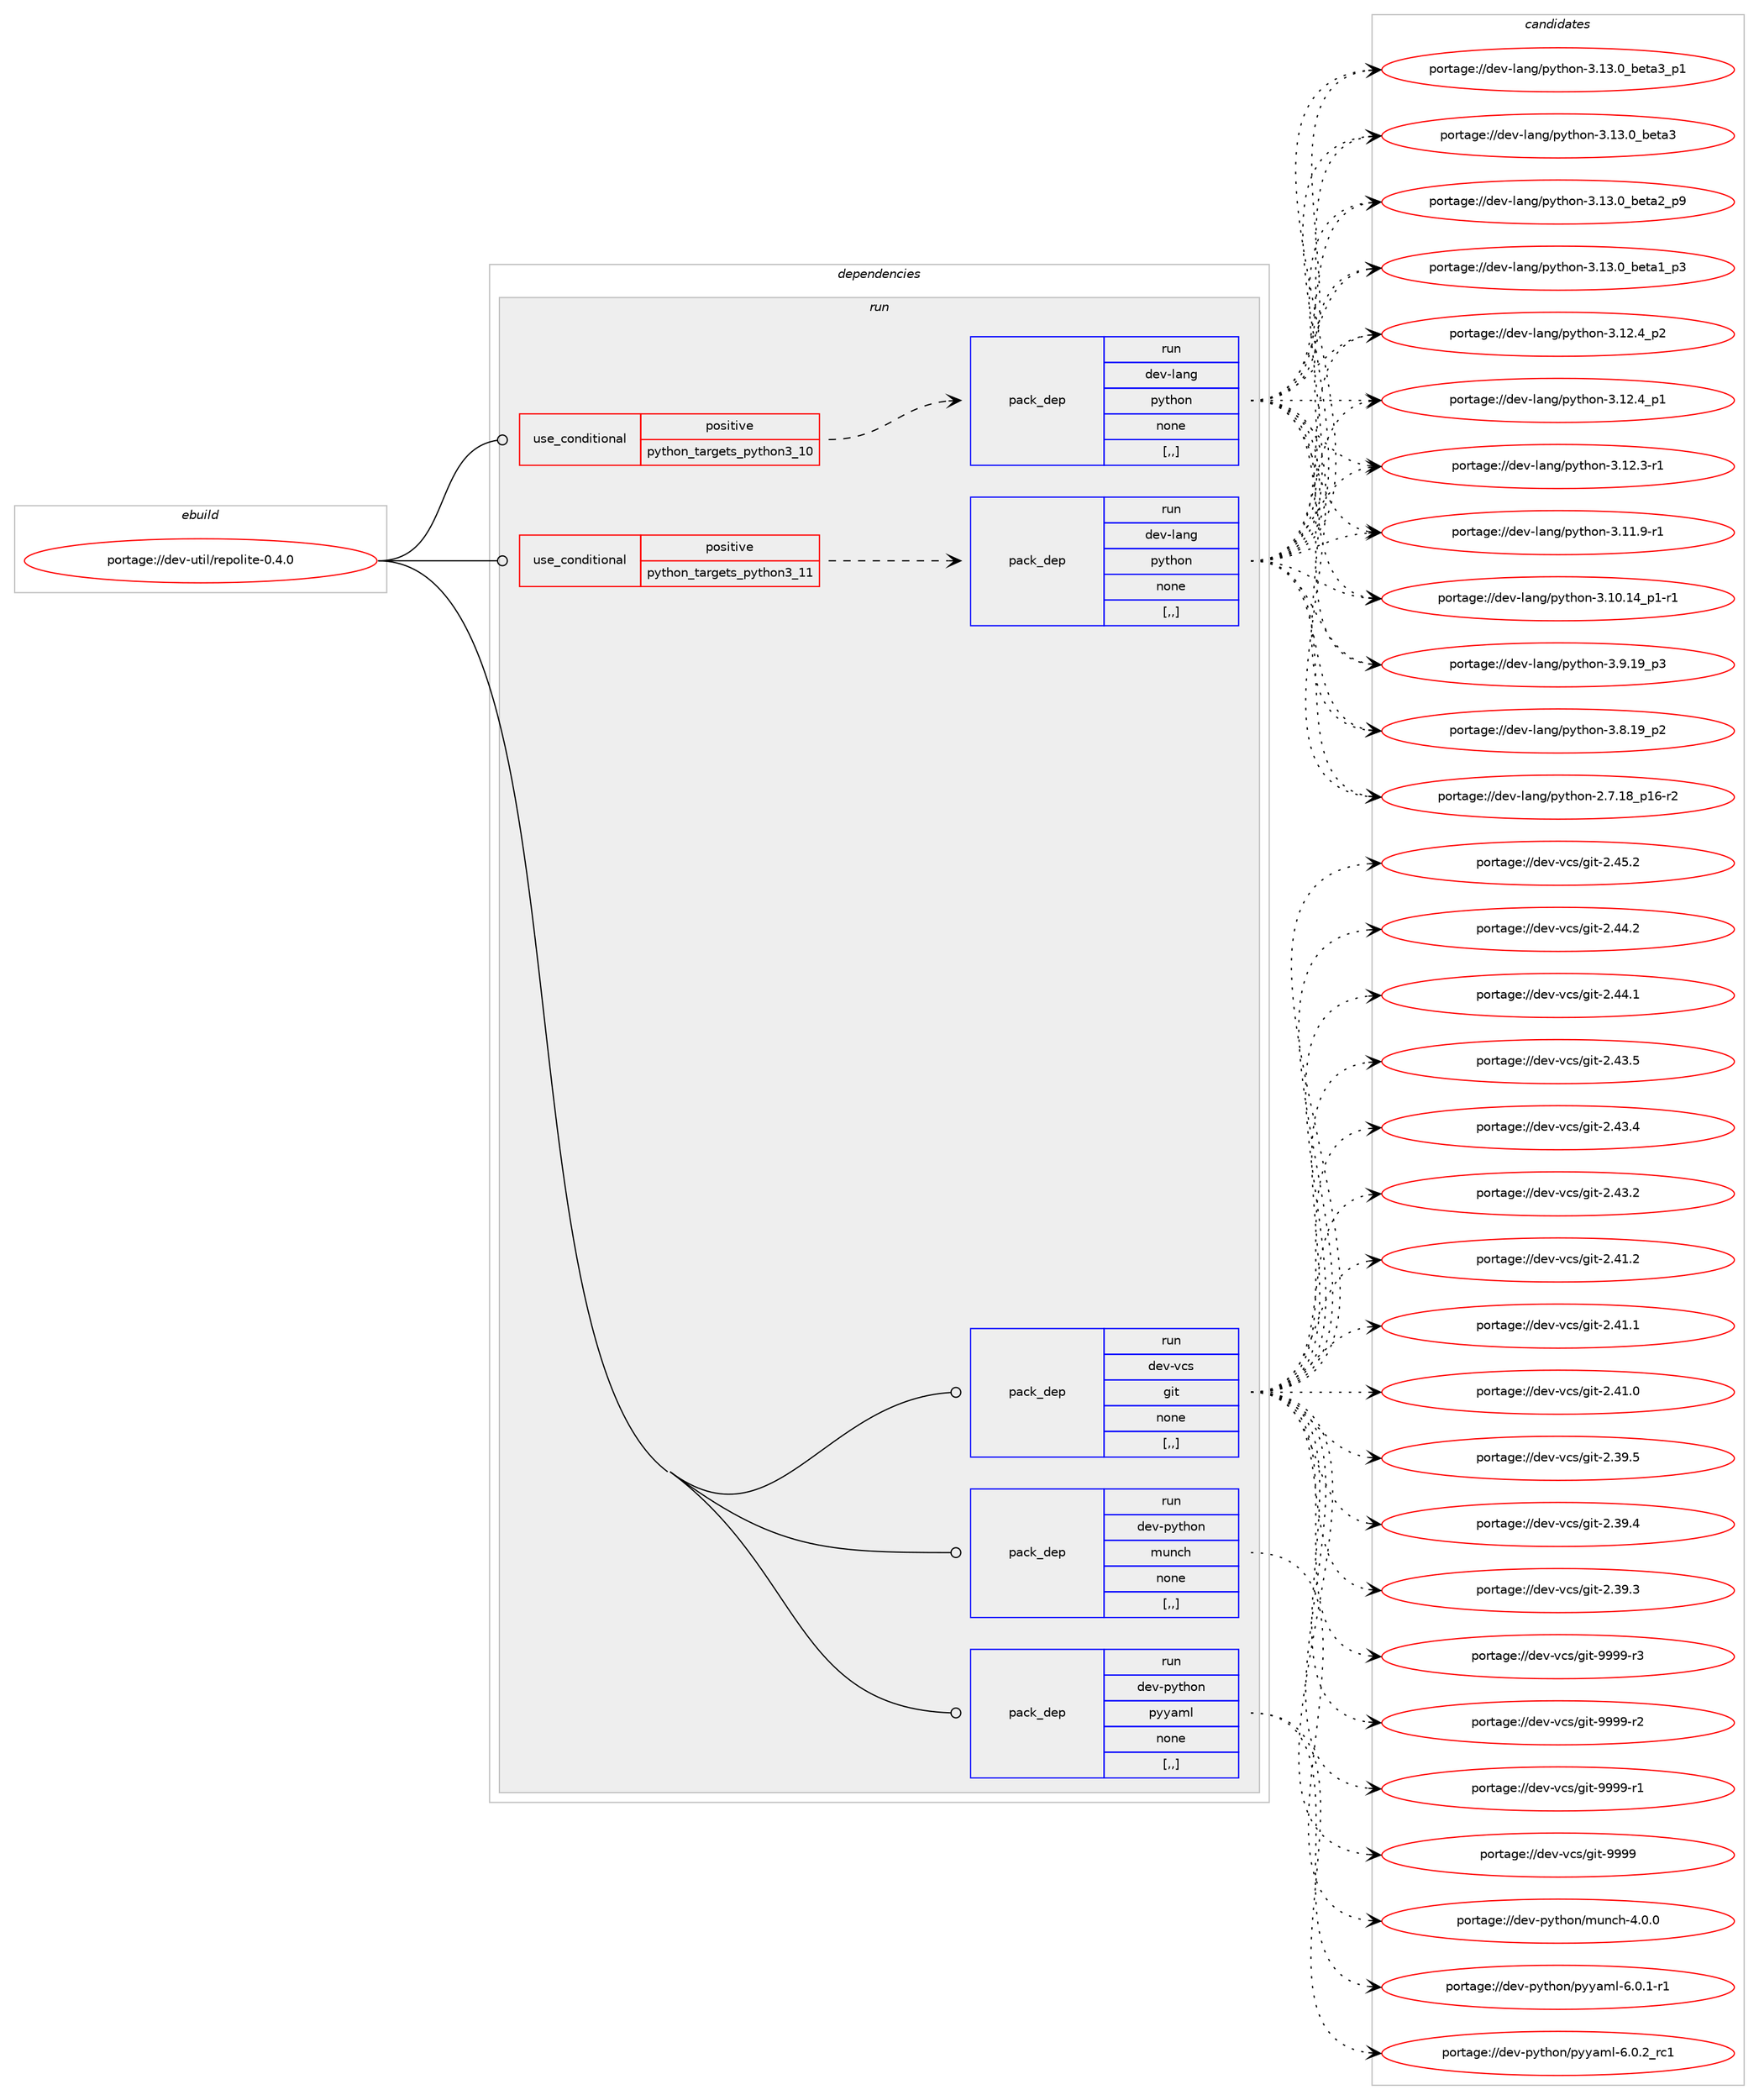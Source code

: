 digraph prolog {

# *************
# Graph options
# *************

newrank=true;
concentrate=true;
compound=true;
graph [rankdir=LR,fontname=Helvetica,fontsize=10,ranksep=1.5];#, ranksep=2.5, nodesep=0.2];
edge  [arrowhead=vee];
node  [fontname=Helvetica,fontsize=10];

# **********
# The ebuild
# **********

subgraph cluster_leftcol {
color=gray;
label=<<i>ebuild</i>>;
id [label="portage://dev-util/repolite-0.4.0", color=red, width=4, href="../dev-util/repolite-0.4.0.svg"];
}

# ****************
# The dependencies
# ****************

subgraph cluster_midcol {
color=gray;
label=<<i>dependencies</i>>;
subgraph cluster_compile {
fillcolor="#eeeeee";
style=filled;
label=<<i>compile</i>>;
}
subgraph cluster_compileandrun {
fillcolor="#eeeeee";
style=filled;
label=<<i>compile and run</i>>;
}
subgraph cluster_run {
fillcolor="#eeeeee";
style=filled;
label=<<i>run</i>>;
subgraph cond61454 {
dependency218553 [label=<<TABLE BORDER="0" CELLBORDER="1" CELLSPACING="0" CELLPADDING="4"><TR><TD ROWSPAN="3" CELLPADDING="10">use_conditional</TD></TR><TR><TD>positive</TD></TR><TR><TD>python_targets_python3_10</TD></TR></TABLE>>, shape=none, color=red];
subgraph pack155641 {
dependency218554 [label=<<TABLE BORDER="0" CELLBORDER="1" CELLSPACING="0" CELLPADDING="4" WIDTH="220"><TR><TD ROWSPAN="6" CELLPADDING="30">pack_dep</TD></TR><TR><TD WIDTH="110">run</TD></TR><TR><TD>dev-lang</TD></TR><TR><TD>python</TD></TR><TR><TD>none</TD></TR><TR><TD>[,,]</TD></TR></TABLE>>, shape=none, color=blue];
}
dependency218553:e -> dependency218554:w [weight=20,style="dashed",arrowhead="vee"];
}
id:e -> dependency218553:w [weight=20,style="solid",arrowhead="odot"];
subgraph cond61455 {
dependency218555 [label=<<TABLE BORDER="0" CELLBORDER="1" CELLSPACING="0" CELLPADDING="4"><TR><TD ROWSPAN="3" CELLPADDING="10">use_conditional</TD></TR><TR><TD>positive</TD></TR><TR><TD>python_targets_python3_11</TD></TR></TABLE>>, shape=none, color=red];
subgraph pack155642 {
dependency218556 [label=<<TABLE BORDER="0" CELLBORDER="1" CELLSPACING="0" CELLPADDING="4" WIDTH="220"><TR><TD ROWSPAN="6" CELLPADDING="30">pack_dep</TD></TR><TR><TD WIDTH="110">run</TD></TR><TR><TD>dev-lang</TD></TR><TR><TD>python</TD></TR><TR><TD>none</TD></TR><TR><TD>[,,]</TD></TR></TABLE>>, shape=none, color=blue];
}
dependency218555:e -> dependency218556:w [weight=20,style="dashed",arrowhead="vee"];
}
id:e -> dependency218555:w [weight=20,style="solid",arrowhead="odot"];
subgraph pack155643 {
dependency218557 [label=<<TABLE BORDER="0" CELLBORDER="1" CELLSPACING="0" CELLPADDING="4" WIDTH="220"><TR><TD ROWSPAN="6" CELLPADDING="30">pack_dep</TD></TR><TR><TD WIDTH="110">run</TD></TR><TR><TD>dev-python</TD></TR><TR><TD>munch</TD></TR><TR><TD>none</TD></TR><TR><TD>[,,]</TD></TR></TABLE>>, shape=none, color=blue];
}
id:e -> dependency218557:w [weight=20,style="solid",arrowhead="odot"];
subgraph pack155644 {
dependency218558 [label=<<TABLE BORDER="0" CELLBORDER="1" CELLSPACING="0" CELLPADDING="4" WIDTH="220"><TR><TD ROWSPAN="6" CELLPADDING="30">pack_dep</TD></TR><TR><TD WIDTH="110">run</TD></TR><TR><TD>dev-python</TD></TR><TR><TD>pyyaml</TD></TR><TR><TD>none</TD></TR><TR><TD>[,,]</TD></TR></TABLE>>, shape=none, color=blue];
}
id:e -> dependency218558:w [weight=20,style="solid",arrowhead="odot"];
subgraph pack155645 {
dependency218559 [label=<<TABLE BORDER="0" CELLBORDER="1" CELLSPACING="0" CELLPADDING="4" WIDTH="220"><TR><TD ROWSPAN="6" CELLPADDING="30">pack_dep</TD></TR><TR><TD WIDTH="110">run</TD></TR><TR><TD>dev-vcs</TD></TR><TR><TD>git</TD></TR><TR><TD>none</TD></TR><TR><TD>[,,]</TD></TR></TABLE>>, shape=none, color=blue];
}
id:e -> dependency218559:w [weight=20,style="solid",arrowhead="odot"];
}
}

# **************
# The candidates
# **************

subgraph cluster_choices {
rank=same;
color=gray;
label=<<i>candidates</i>>;

subgraph choice155641 {
color=black;
nodesep=1;
choice10010111845108971101034711212111610411111045514649514648959810111697519511249 [label="portage://dev-lang/python-3.13.0_beta3_p1", color=red, width=4,href="../dev-lang/python-3.13.0_beta3_p1.svg"];
choice1001011184510897110103471121211161041111104551464951464895981011169751 [label="portage://dev-lang/python-3.13.0_beta3", color=red, width=4,href="../dev-lang/python-3.13.0_beta3.svg"];
choice10010111845108971101034711212111610411111045514649514648959810111697509511257 [label="portage://dev-lang/python-3.13.0_beta2_p9", color=red, width=4,href="../dev-lang/python-3.13.0_beta2_p9.svg"];
choice10010111845108971101034711212111610411111045514649514648959810111697499511251 [label="portage://dev-lang/python-3.13.0_beta1_p3", color=red, width=4,href="../dev-lang/python-3.13.0_beta1_p3.svg"];
choice100101118451089711010347112121116104111110455146495046529511250 [label="portage://dev-lang/python-3.12.4_p2", color=red, width=4,href="../dev-lang/python-3.12.4_p2.svg"];
choice100101118451089711010347112121116104111110455146495046529511249 [label="portage://dev-lang/python-3.12.4_p1", color=red, width=4,href="../dev-lang/python-3.12.4_p1.svg"];
choice100101118451089711010347112121116104111110455146495046514511449 [label="portage://dev-lang/python-3.12.3-r1", color=red, width=4,href="../dev-lang/python-3.12.3-r1.svg"];
choice100101118451089711010347112121116104111110455146494946574511449 [label="portage://dev-lang/python-3.11.9-r1", color=red, width=4,href="../dev-lang/python-3.11.9-r1.svg"];
choice100101118451089711010347112121116104111110455146494846495295112494511449 [label="portage://dev-lang/python-3.10.14_p1-r1", color=red, width=4,href="../dev-lang/python-3.10.14_p1-r1.svg"];
choice100101118451089711010347112121116104111110455146574649579511251 [label="portage://dev-lang/python-3.9.19_p3", color=red, width=4,href="../dev-lang/python-3.9.19_p3.svg"];
choice100101118451089711010347112121116104111110455146564649579511250 [label="portage://dev-lang/python-3.8.19_p2", color=red, width=4,href="../dev-lang/python-3.8.19_p2.svg"];
choice100101118451089711010347112121116104111110455046554649569511249544511450 [label="portage://dev-lang/python-2.7.18_p16-r2", color=red, width=4,href="../dev-lang/python-2.7.18_p16-r2.svg"];
dependency218554:e -> choice10010111845108971101034711212111610411111045514649514648959810111697519511249:w [style=dotted,weight="100"];
dependency218554:e -> choice1001011184510897110103471121211161041111104551464951464895981011169751:w [style=dotted,weight="100"];
dependency218554:e -> choice10010111845108971101034711212111610411111045514649514648959810111697509511257:w [style=dotted,weight="100"];
dependency218554:e -> choice10010111845108971101034711212111610411111045514649514648959810111697499511251:w [style=dotted,weight="100"];
dependency218554:e -> choice100101118451089711010347112121116104111110455146495046529511250:w [style=dotted,weight="100"];
dependency218554:e -> choice100101118451089711010347112121116104111110455146495046529511249:w [style=dotted,weight="100"];
dependency218554:e -> choice100101118451089711010347112121116104111110455146495046514511449:w [style=dotted,weight="100"];
dependency218554:e -> choice100101118451089711010347112121116104111110455146494946574511449:w [style=dotted,weight="100"];
dependency218554:e -> choice100101118451089711010347112121116104111110455146494846495295112494511449:w [style=dotted,weight="100"];
dependency218554:e -> choice100101118451089711010347112121116104111110455146574649579511251:w [style=dotted,weight="100"];
dependency218554:e -> choice100101118451089711010347112121116104111110455146564649579511250:w [style=dotted,weight="100"];
dependency218554:e -> choice100101118451089711010347112121116104111110455046554649569511249544511450:w [style=dotted,weight="100"];
}
subgraph choice155642 {
color=black;
nodesep=1;
choice10010111845108971101034711212111610411111045514649514648959810111697519511249 [label="portage://dev-lang/python-3.13.0_beta3_p1", color=red, width=4,href="../dev-lang/python-3.13.0_beta3_p1.svg"];
choice1001011184510897110103471121211161041111104551464951464895981011169751 [label="portage://dev-lang/python-3.13.0_beta3", color=red, width=4,href="../dev-lang/python-3.13.0_beta3.svg"];
choice10010111845108971101034711212111610411111045514649514648959810111697509511257 [label="portage://dev-lang/python-3.13.0_beta2_p9", color=red, width=4,href="../dev-lang/python-3.13.0_beta2_p9.svg"];
choice10010111845108971101034711212111610411111045514649514648959810111697499511251 [label="portage://dev-lang/python-3.13.0_beta1_p3", color=red, width=4,href="../dev-lang/python-3.13.0_beta1_p3.svg"];
choice100101118451089711010347112121116104111110455146495046529511250 [label="portage://dev-lang/python-3.12.4_p2", color=red, width=4,href="../dev-lang/python-3.12.4_p2.svg"];
choice100101118451089711010347112121116104111110455146495046529511249 [label="portage://dev-lang/python-3.12.4_p1", color=red, width=4,href="../dev-lang/python-3.12.4_p1.svg"];
choice100101118451089711010347112121116104111110455146495046514511449 [label="portage://dev-lang/python-3.12.3-r1", color=red, width=4,href="../dev-lang/python-3.12.3-r1.svg"];
choice100101118451089711010347112121116104111110455146494946574511449 [label="portage://dev-lang/python-3.11.9-r1", color=red, width=4,href="../dev-lang/python-3.11.9-r1.svg"];
choice100101118451089711010347112121116104111110455146494846495295112494511449 [label="portage://dev-lang/python-3.10.14_p1-r1", color=red, width=4,href="../dev-lang/python-3.10.14_p1-r1.svg"];
choice100101118451089711010347112121116104111110455146574649579511251 [label="portage://dev-lang/python-3.9.19_p3", color=red, width=4,href="../dev-lang/python-3.9.19_p3.svg"];
choice100101118451089711010347112121116104111110455146564649579511250 [label="portage://dev-lang/python-3.8.19_p2", color=red, width=4,href="../dev-lang/python-3.8.19_p2.svg"];
choice100101118451089711010347112121116104111110455046554649569511249544511450 [label="portage://dev-lang/python-2.7.18_p16-r2", color=red, width=4,href="../dev-lang/python-2.7.18_p16-r2.svg"];
dependency218556:e -> choice10010111845108971101034711212111610411111045514649514648959810111697519511249:w [style=dotted,weight="100"];
dependency218556:e -> choice1001011184510897110103471121211161041111104551464951464895981011169751:w [style=dotted,weight="100"];
dependency218556:e -> choice10010111845108971101034711212111610411111045514649514648959810111697509511257:w [style=dotted,weight="100"];
dependency218556:e -> choice10010111845108971101034711212111610411111045514649514648959810111697499511251:w [style=dotted,weight="100"];
dependency218556:e -> choice100101118451089711010347112121116104111110455146495046529511250:w [style=dotted,weight="100"];
dependency218556:e -> choice100101118451089711010347112121116104111110455146495046529511249:w [style=dotted,weight="100"];
dependency218556:e -> choice100101118451089711010347112121116104111110455146495046514511449:w [style=dotted,weight="100"];
dependency218556:e -> choice100101118451089711010347112121116104111110455146494946574511449:w [style=dotted,weight="100"];
dependency218556:e -> choice100101118451089711010347112121116104111110455146494846495295112494511449:w [style=dotted,weight="100"];
dependency218556:e -> choice100101118451089711010347112121116104111110455146574649579511251:w [style=dotted,weight="100"];
dependency218556:e -> choice100101118451089711010347112121116104111110455146564649579511250:w [style=dotted,weight="100"];
dependency218556:e -> choice100101118451089711010347112121116104111110455046554649569511249544511450:w [style=dotted,weight="100"];
}
subgraph choice155643 {
color=black;
nodesep=1;
choice100101118451121211161041111104710911711099104455246484648 [label="portage://dev-python/munch-4.0.0", color=red, width=4,href="../dev-python/munch-4.0.0.svg"];
dependency218557:e -> choice100101118451121211161041111104710911711099104455246484648:w [style=dotted,weight="100"];
}
subgraph choice155644 {
color=black;
nodesep=1;
choice100101118451121211161041111104711212112197109108455446484650951149949 [label="portage://dev-python/pyyaml-6.0.2_rc1", color=red, width=4,href="../dev-python/pyyaml-6.0.2_rc1.svg"];
choice1001011184511212111610411111047112121121971091084554464846494511449 [label="portage://dev-python/pyyaml-6.0.1-r1", color=red, width=4,href="../dev-python/pyyaml-6.0.1-r1.svg"];
dependency218558:e -> choice100101118451121211161041111104711212112197109108455446484650951149949:w [style=dotted,weight="100"];
dependency218558:e -> choice1001011184511212111610411111047112121121971091084554464846494511449:w [style=dotted,weight="100"];
}
subgraph choice155645 {
color=black;
nodesep=1;
choice10010111845118991154710310511645575757574511451 [label="portage://dev-vcs/git-9999-r3", color=red, width=4,href="../dev-vcs/git-9999-r3.svg"];
choice10010111845118991154710310511645575757574511450 [label="portage://dev-vcs/git-9999-r2", color=red, width=4,href="../dev-vcs/git-9999-r2.svg"];
choice10010111845118991154710310511645575757574511449 [label="portage://dev-vcs/git-9999-r1", color=red, width=4,href="../dev-vcs/git-9999-r1.svg"];
choice1001011184511899115471031051164557575757 [label="portage://dev-vcs/git-9999", color=red, width=4,href="../dev-vcs/git-9999.svg"];
choice10010111845118991154710310511645504652534650 [label="portage://dev-vcs/git-2.45.2", color=red, width=4,href="../dev-vcs/git-2.45.2.svg"];
choice10010111845118991154710310511645504652524650 [label="portage://dev-vcs/git-2.44.2", color=red, width=4,href="../dev-vcs/git-2.44.2.svg"];
choice10010111845118991154710310511645504652524649 [label="portage://dev-vcs/git-2.44.1", color=red, width=4,href="../dev-vcs/git-2.44.1.svg"];
choice10010111845118991154710310511645504652514653 [label="portage://dev-vcs/git-2.43.5", color=red, width=4,href="../dev-vcs/git-2.43.5.svg"];
choice10010111845118991154710310511645504652514652 [label="portage://dev-vcs/git-2.43.4", color=red, width=4,href="../dev-vcs/git-2.43.4.svg"];
choice10010111845118991154710310511645504652514650 [label="portage://dev-vcs/git-2.43.2", color=red, width=4,href="../dev-vcs/git-2.43.2.svg"];
choice10010111845118991154710310511645504652494650 [label="portage://dev-vcs/git-2.41.2", color=red, width=4,href="../dev-vcs/git-2.41.2.svg"];
choice10010111845118991154710310511645504652494649 [label="portage://dev-vcs/git-2.41.1", color=red, width=4,href="../dev-vcs/git-2.41.1.svg"];
choice10010111845118991154710310511645504652494648 [label="portage://dev-vcs/git-2.41.0", color=red, width=4,href="../dev-vcs/git-2.41.0.svg"];
choice10010111845118991154710310511645504651574653 [label="portage://dev-vcs/git-2.39.5", color=red, width=4,href="../dev-vcs/git-2.39.5.svg"];
choice10010111845118991154710310511645504651574652 [label="portage://dev-vcs/git-2.39.4", color=red, width=4,href="../dev-vcs/git-2.39.4.svg"];
choice10010111845118991154710310511645504651574651 [label="portage://dev-vcs/git-2.39.3", color=red, width=4,href="../dev-vcs/git-2.39.3.svg"];
dependency218559:e -> choice10010111845118991154710310511645575757574511451:w [style=dotted,weight="100"];
dependency218559:e -> choice10010111845118991154710310511645575757574511450:w [style=dotted,weight="100"];
dependency218559:e -> choice10010111845118991154710310511645575757574511449:w [style=dotted,weight="100"];
dependency218559:e -> choice1001011184511899115471031051164557575757:w [style=dotted,weight="100"];
dependency218559:e -> choice10010111845118991154710310511645504652534650:w [style=dotted,weight="100"];
dependency218559:e -> choice10010111845118991154710310511645504652524650:w [style=dotted,weight="100"];
dependency218559:e -> choice10010111845118991154710310511645504652524649:w [style=dotted,weight="100"];
dependency218559:e -> choice10010111845118991154710310511645504652514653:w [style=dotted,weight="100"];
dependency218559:e -> choice10010111845118991154710310511645504652514652:w [style=dotted,weight="100"];
dependency218559:e -> choice10010111845118991154710310511645504652514650:w [style=dotted,weight="100"];
dependency218559:e -> choice10010111845118991154710310511645504652494650:w [style=dotted,weight="100"];
dependency218559:e -> choice10010111845118991154710310511645504652494649:w [style=dotted,weight="100"];
dependency218559:e -> choice10010111845118991154710310511645504652494648:w [style=dotted,weight="100"];
dependency218559:e -> choice10010111845118991154710310511645504651574653:w [style=dotted,weight="100"];
dependency218559:e -> choice10010111845118991154710310511645504651574652:w [style=dotted,weight="100"];
dependency218559:e -> choice10010111845118991154710310511645504651574651:w [style=dotted,weight="100"];
}
}

}
